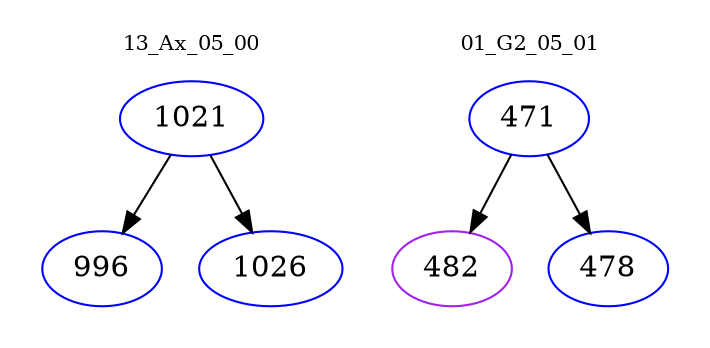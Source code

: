 digraph{
subgraph cluster_0 {
color = white
label = "13_Ax_05_00";
fontsize=10;
T0_1021 [label="1021", color="blue"]
T0_1021 -> T0_996 [color="black"]
T0_996 [label="996", color="blue"]
T0_1021 -> T0_1026 [color="black"]
T0_1026 [label="1026", color="blue"]
}
subgraph cluster_1 {
color = white
label = "01_G2_05_01";
fontsize=10;
T1_471 [label="471", color="blue"]
T1_471 -> T1_482 [color="black"]
T1_482 [label="482", color="purple"]
T1_471 -> T1_478 [color="black"]
T1_478 [label="478", color="blue"]
}
}
